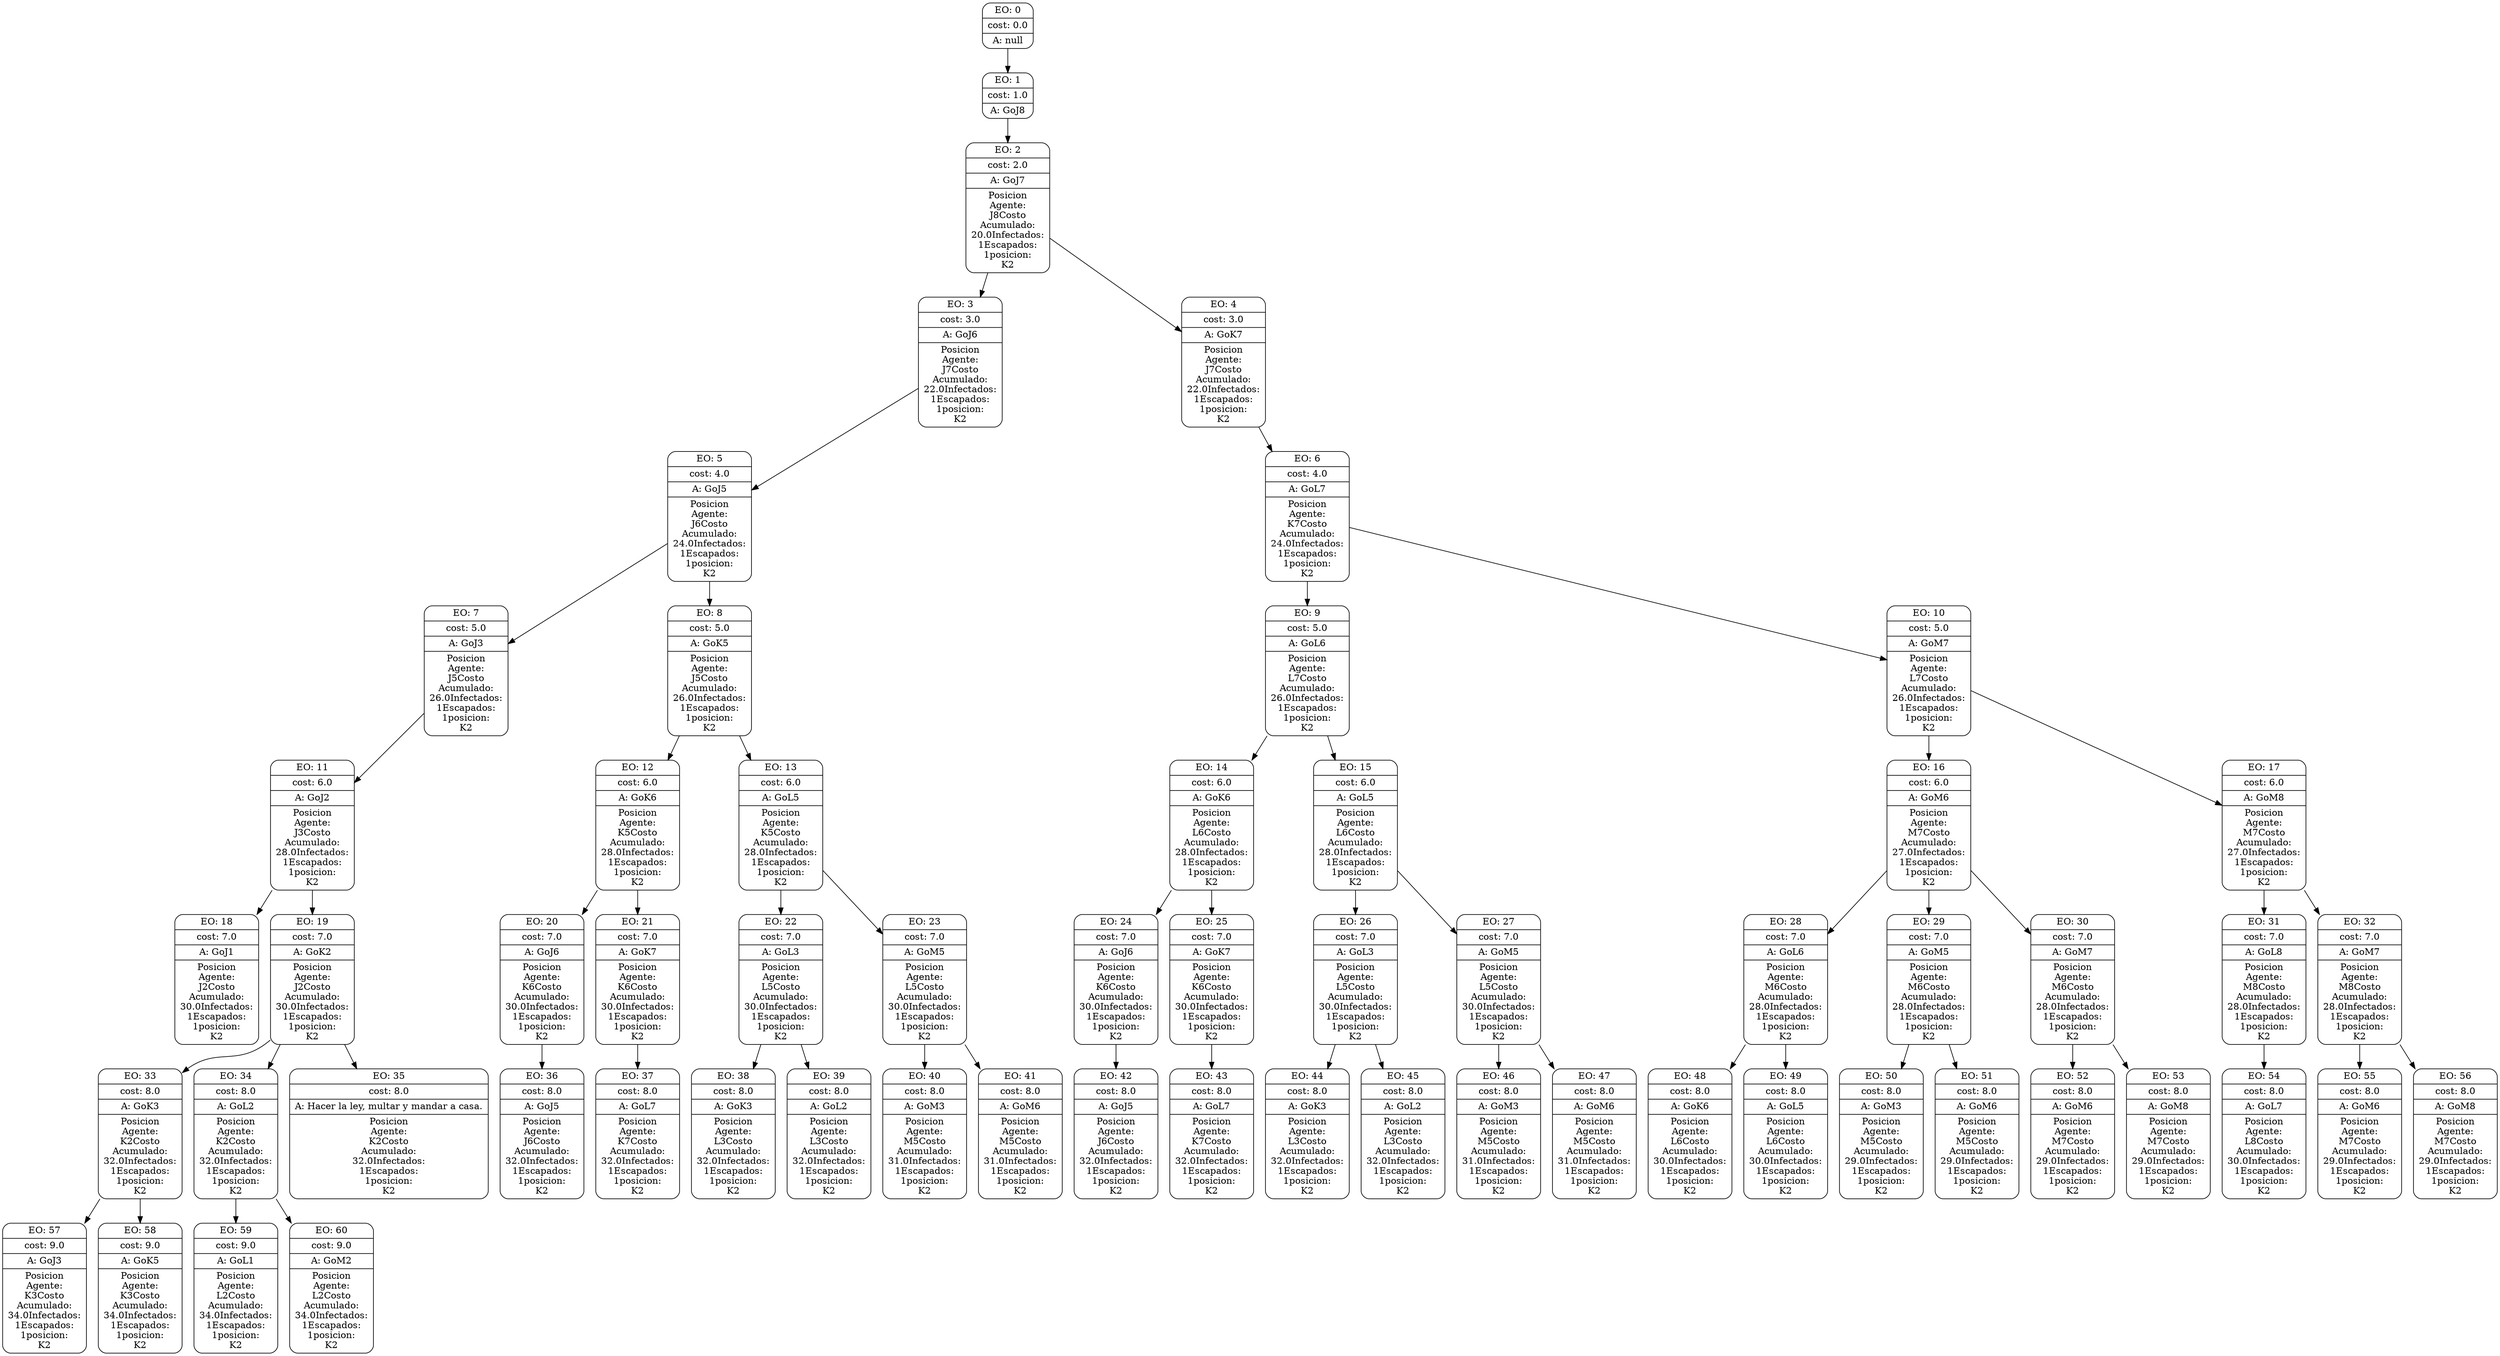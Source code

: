 digraph g {
node [shape = Mrecord];
nodo0[label="{EO: 0|cost: 0.0|A: null}"]
nodo1[label="{EO: 1|cost: 1.0|A: GoJ8}"]
nodo2[label="{EO: 2|cost: 2.0|A: GoJ7|
Posicion\nAgente:\nJ8
Costo\nAcumulado:\n20.0
Infectados:\n1
Escapados:\n1
	posicion:\nK2
}"]
nodo3[label="{EO: 3|cost: 3.0|A: GoJ6|
Posicion\nAgente:\nJ7
Costo\nAcumulado:\n22.0
Infectados:\n1
Escapados:\n1
	posicion:\nK2
}"]
nodo5[label="{EO: 5|cost: 4.0|A: GoJ5|
Posicion\nAgente:\nJ6
Costo\nAcumulado:\n24.0
Infectados:\n1
Escapados:\n1
	posicion:\nK2
}"]
nodo7[label="{EO: 7|cost: 5.0|A: GoJ3|
Posicion\nAgente:\nJ5
Costo\nAcumulado:\n26.0
Infectados:\n1
Escapados:\n1
	posicion:\nK2
}"]
nodo11[label="{EO: 11|cost: 6.0|A: GoJ2|
Posicion\nAgente:\nJ3
Costo\nAcumulado:\n28.0
Infectados:\n1
Escapados:\n1
	posicion:\nK2
}"]
nodo18[label="{EO: 18|cost: 7.0|A: GoJ1|
Posicion\nAgente:\nJ2
Costo\nAcumulado:\n30.0
Infectados:\n1
Escapados:\n1
	posicion:\nK2
}"]

nodo11 -> nodo18;
nodo19[label="{EO: 19|cost: 7.0|A: GoK2|
Posicion\nAgente:\nJ2
Costo\nAcumulado:\n30.0
Infectados:\n1
Escapados:\n1
	posicion:\nK2
}"]
nodo33[label="{EO: 33|cost: 8.0|A: GoK3|
Posicion\nAgente:\nK2
Costo\nAcumulado:\n32.0
Infectados:\n1
Escapados:\n1
	posicion:\nK2
}"]
nodo57[label="{EO: 57|cost: 9.0|A: GoJ3|
Posicion\nAgente:\nK3
Costo\nAcumulado:\n34.0
Infectados:\n1
Escapados:\n1
	posicion:\nK2
}"]

nodo33 -> nodo57;
nodo58[label="{EO: 58|cost: 9.0|A: GoK5|
Posicion\nAgente:\nK3
Costo\nAcumulado:\n34.0
Infectados:\n1
Escapados:\n1
	posicion:\nK2
}"]

nodo33 -> nodo58;

nodo19 -> nodo33;
nodo34[label="{EO: 34|cost: 8.0|A: GoL2|
Posicion\nAgente:\nK2
Costo\nAcumulado:\n32.0
Infectados:\n1
Escapados:\n1
	posicion:\nK2
}"]
nodo59[label="{EO: 59|cost: 9.0|A: GoL1|
Posicion\nAgente:\nL2
Costo\nAcumulado:\n34.0
Infectados:\n1
Escapados:\n1
	posicion:\nK2
}"]

nodo34 -> nodo59;
nodo60[label="{EO: 60|cost: 9.0|A: GoM2|
Posicion\nAgente:\nL2
Costo\nAcumulado:\n34.0
Infectados:\n1
Escapados:\n1
	posicion:\nK2
}"]

nodo34 -> nodo60;

nodo19 -> nodo34;
nodo35[label="{EO: 35|cost: 8.0|A: Hacer la ley, multar y mandar a casa.|
Posicion\nAgente:\nK2
Costo\nAcumulado:\n32.0
Infectados:\n1
Escapados:\n1
	posicion:\nK2
}"]

nodo19 -> nodo35;

nodo11 -> nodo19;

nodo7 -> nodo11;

nodo5 -> nodo7;
nodo8[label="{EO: 8|cost: 5.0|A: GoK5|
Posicion\nAgente:\nJ5
Costo\nAcumulado:\n26.0
Infectados:\n1
Escapados:\n1
	posicion:\nK2
}"]
nodo12[label="{EO: 12|cost: 6.0|A: GoK6|
Posicion\nAgente:\nK5
Costo\nAcumulado:\n28.0
Infectados:\n1
Escapados:\n1
	posicion:\nK2
}"]
nodo20[label="{EO: 20|cost: 7.0|A: GoJ6|
Posicion\nAgente:\nK6
Costo\nAcumulado:\n30.0
Infectados:\n1
Escapados:\n1
	posicion:\nK2
}"]
nodo36[label="{EO: 36|cost: 8.0|A: GoJ5|
Posicion\nAgente:\nJ6
Costo\nAcumulado:\n32.0
Infectados:\n1
Escapados:\n1
	posicion:\nK2
}"]

nodo20 -> nodo36;

nodo12 -> nodo20;
nodo21[label="{EO: 21|cost: 7.0|A: GoK7|
Posicion\nAgente:\nK6
Costo\nAcumulado:\n30.0
Infectados:\n1
Escapados:\n1
	posicion:\nK2
}"]
nodo37[label="{EO: 37|cost: 8.0|A: GoL7|
Posicion\nAgente:\nK7
Costo\nAcumulado:\n32.0
Infectados:\n1
Escapados:\n1
	posicion:\nK2
}"]

nodo21 -> nodo37;

nodo12 -> nodo21;

nodo8 -> nodo12;
nodo13[label="{EO: 13|cost: 6.0|A: GoL5|
Posicion\nAgente:\nK5
Costo\nAcumulado:\n28.0
Infectados:\n1
Escapados:\n1
	posicion:\nK2
}"]
nodo22[label="{EO: 22|cost: 7.0|A: GoL3|
Posicion\nAgente:\nL5
Costo\nAcumulado:\n30.0
Infectados:\n1
Escapados:\n1
	posicion:\nK2
}"]
nodo38[label="{EO: 38|cost: 8.0|A: GoK3|
Posicion\nAgente:\nL3
Costo\nAcumulado:\n32.0
Infectados:\n1
Escapados:\n1
	posicion:\nK2
}"]

nodo22 -> nodo38;
nodo39[label="{EO: 39|cost: 8.0|A: GoL2|
Posicion\nAgente:\nL3
Costo\nAcumulado:\n32.0
Infectados:\n1
Escapados:\n1
	posicion:\nK2
}"]

nodo22 -> nodo39;

nodo13 -> nodo22;
nodo23[label="{EO: 23|cost: 7.0|A: GoM5|
Posicion\nAgente:\nL5
Costo\nAcumulado:\n30.0
Infectados:\n1
Escapados:\n1
	posicion:\nK2
}"]
nodo40[label="{EO: 40|cost: 8.0|A: GoM3|
Posicion\nAgente:\nM5
Costo\nAcumulado:\n31.0
Infectados:\n1
Escapados:\n1
	posicion:\nK2
}"]

nodo23 -> nodo40;
nodo41[label="{EO: 41|cost: 8.0|A: GoM6|
Posicion\nAgente:\nM5
Costo\nAcumulado:\n31.0
Infectados:\n1
Escapados:\n1
	posicion:\nK2
}"]

nodo23 -> nodo41;

nodo13 -> nodo23;

nodo8 -> nodo13;

nodo5 -> nodo8;

nodo3 -> nodo5;

nodo2 -> nodo3;
nodo4[label="{EO: 4|cost: 3.0|A: GoK7|
Posicion\nAgente:\nJ7
Costo\nAcumulado:\n22.0
Infectados:\n1
Escapados:\n1
	posicion:\nK2
}"]
nodo6[label="{EO: 6|cost: 4.0|A: GoL7|
Posicion\nAgente:\nK7
Costo\nAcumulado:\n24.0
Infectados:\n1
Escapados:\n1
	posicion:\nK2
}"]
nodo9[label="{EO: 9|cost: 5.0|A: GoL6|
Posicion\nAgente:\nL7
Costo\nAcumulado:\n26.0
Infectados:\n1
Escapados:\n1
	posicion:\nK2
}"]
nodo14[label="{EO: 14|cost: 6.0|A: GoK6|
Posicion\nAgente:\nL6
Costo\nAcumulado:\n28.0
Infectados:\n1
Escapados:\n1
	posicion:\nK2
}"]
nodo24[label="{EO: 24|cost: 7.0|A: GoJ6|
Posicion\nAgente:\nK6
Costo\nAcumulado:\n30.0
Infectados:\n1
Escapados:\n1
	posicion:\nK2
}"]
nodo42[label="{EO: 42|cost: 8.0|A: GoJ5|
Posicion\nAgente:\nJ6
Costo\nAcumulado:\n32.0
Infectados:\n1
Escapados:\n1
	posicion:\nK2
}"]

nodo24 -> nodo42;

nodo14 -> nodo24;
nodo25[label="{EO: 25|cost: 7.0|A: GoK7|
Posicion\nAgente:\nK6
Costo\nAcumulado:\n30.0
Infectados:\n1
Escapados:\n1
	posicion:\nK2
}"]
nodo43[label="{EO: 43|cost: 8.0|A: GoL7|
Posicion\nAgente:\nK7
Costo\nAcumulado:\n32.0
Infectados:\n1
Escapados:\n1
	posicion:\nK2
}"]

nodo25 -> nodo43;

nodo14 -> nodo25;

nodo9 -> nodo14;
nodo15[label="{EO: 15|cost: 6.0|A: GoL5|
Posicion\nAgente:\nL6
Costo\nAcumulado:\n28.0
Infectados:\n1
Escapados:\n1
	posicion:\nK2
}"]
nodo26[label="{EO: 26|cost: 7.0|A: GoL3|
Posicion\nAgente:\nL5
Costo\nAcumulado:\n30.0
Infectados:\n1
Escapados:\n1
	posicion:\nK2
}"]
nodo44[label="{EO: 44|cost: 8.0|A: GoK3|
Posicion\nAgente:\nL3
Costo\nAcumulado:\n32.0
Infectados:\n1
Escapados:\n1
	posicion:\nK2
}"]

nodo26 -> nodo44;
nodo45[label="{EO: 45|cost: 8.0|A: GoL2|
Posicion\nAgente:\nL3
Costo\nAcumulado:\n32.0
Infectados:\n1
Escapados:\n1
	posicion:\nK2
}"]

nodo26 -> nodo45;

nodo15 -> nodo26;
nodo27[label="{EO: 27|cost: 7.0|A: GoM5|
Posicion\nAgente:\nL5
Costo\nAcumulado:\n30.0
Infectados:\n1
Escapados:\n1
	posicion:\nK2
}"]
nodo46[label="{EO: 46|cost: 8.0|A: GoM3|
Posicion\nAgente:\nM5
Costo\nAcumulado:\n31.0
Infectados:\n1
Escapados:\n1
	posicion:\nK2
}"]

nodo27 -> nodo46;
nodo47[label="{EO: 47|cost: 8.0|A: GoM6|
Posicion\nAgente:\nM5
Costo\nAcumulado:\n31.0
Infectados:\n1
Escapados:\n1
	posicion:\nK2
}"]

nodo27 -> nodo47;

nodo15 -> nodo27;

nodo9 -> nodo15;

nodo6 -> nodo9;
nodo10[label="{EO: 10|cost: 5.0|A: GoM7|
Posicion\nAgente:\nL7
Costo\nAcumulado:\n26.0
Infectados:\n1
Escapados:\n1
	posicion:\nK2
}"]
nodo16[label="{EO: 16|cost: 6.0|A: GoM6|
Posicion\nAgente:\nM7
Costo\nAcumulado:\n27.0
Infectados:\n1
Escapados:\n1
	posicion:\nK2
}"]
nodo28[label="{EO: 28|cost: 7.0|A: GoL6|
Posicion\nAgente:\nM6
Costo\nAcumulado:\n28.0
Infectados:\n1
Escapados:\n1
	posicion:\nK2
}"]
nodo48[label="{EO: 48|cost: 8.0|A: GoK6|
Posicion\nAgente:\nL6
Costo\nAcumulado:\n30.0
Infectados:\n1
Escapados:\n1
	posicion:\nK2
}"]

nodo28 -> nodo48;
nodo49[label="{EO: 49|cost: 8.0|A: GoL5|
Posicion\nAgente:\nL6
Costo\nAcumulado:\n30.0
Infectados:\n1
Escapados:\n1
	posicion:\nK2
}"]

nodo28 -> nodo49;

nodo16 -> nodo28;
nodo29[label="{EO: 29|cost: 7.0|A: GoM5|
Posicion\nAgente:\nM6
Costo\nAcumulado:\n28.0
Infectados:\n1
Escapados:\n1
	posicion:\nK2
}"]
nodo50[label="{EO: 50|cost: 8.0|A: GoM3|
Posicion\nAgente:\nM5
Costo\nAcumulado:\n29.0
Infectados:\n1
Escapados:\n1
	posicion:\nK2
}"]

nodo29 -> nodo50;
nodo51[label="{EO: 51|cost: 8.0|A: GoM6|
Posicion\nAgente:\nM5
Costo\nAcumulado:\n29.0
Infectados:\n1
Escapados:\n1
	posicion:\nK2
}"]

nodo29 -> nodo51;

nodo16 -> nodo29;
nodo30[label="{EO: 30|cost: 7.0|A: GoM7|
Posicion\nAgente:\nM6
Costo\nAcumulado:\n28.0
Infectados:\n1
Escapados:\n1
	posicion:\nK2
}"]
nodo52[label="{EO: 52|cost: 8.0|A: GoM6|
Posicion\nAgente:\nM7
Costo\nAcumulado:\n29.0
Infectados:\n1
Escapados:\n1
	posicion:\nK2
}"]

nodo30 -> nodo52;
nodo53[label="{EO: 53|cost: 8.0|A: GoM8|
Posicion\nAgente:\nM7
Costo\nAcumulado:\n29.0
Infectados:\n1
Escapados:\n1
	posicion:\nK2
}"]

nodo30 -> nodo53;

nodo16 -> nodo30;

nodo10 -> nodo16;
nodo17[label="{EO: 17|cost: 6.0|A: GoM8|
Posicion\nAgente:\nM7
Costo\nAcumulado:\n27.0
Infectados:\n1
Escapados:\n1
	posicion:\nK2
}"]
nodo31[label="{EO: 31|cost: 7.0|A: GoL8|
Posicion\nAgente:\nM8
Costo\nAcumulado:\n28.0
Infectados:\n1
Escapados:\n1
	posicion:\nK2
}"]
nodo54[label="{EO: 54|cost: 8.0|A: GoL7|
Posicion\nAgente:\nL8
Costo\nAcumulado:\n30.0
Infectados:\n1
Escapados:\n1
	posicion:\nK2
}"]

nodo31 -> nodo54;

nodo17 -> nodo31;
nodo32[label="{EO: 32|cost: 7.0|A: GoM7|
Posicion\nAgente:\nM8
Costo\nAcumulado:\n28.0
Infectados:\n1
Escapados:\n1
	posicion:\nK2
}"]
nodo55[label="{EO: 55|cost: 8.0|A: GoM6|
Posicion\nAgente:\nM7
Costo\nAcumulado:\n29.0
Infectados:\n1
Escapados:\n1
	posicion:\nK2
}"]

nodo32 -> nodo55;
nodo56[label="{EO: 56|cost: 8.0|A: GoM8|
Posicion\nAgente:\nM7
Costo\nAcumulado:\n29.0
Infectados:\n1
Escapados:\n1
	posicion:\nK2
}"]

nodo32 -> nodo56;

nodo17 -> nodo32;

nodo10 -> nodo17;

nodo6 -> nodo10;

nodo4 -> nodo6;

nodo2 -> nodo4;

nodo1 -> nodo2;

nodo0 -> nodo1;


}